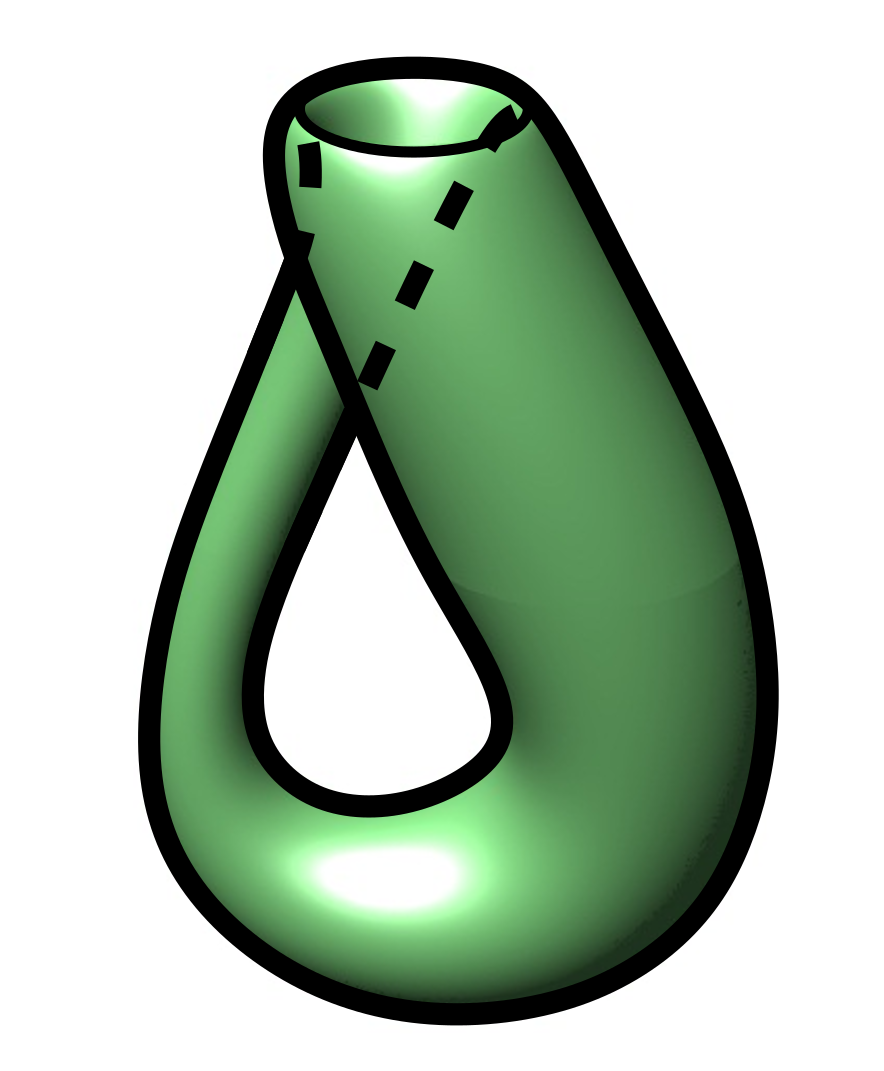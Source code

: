 <?xml version="1.0"?>
<!DOCTYPE ipe SYSTEM "ipe.dtd">
<ipe version="70107" creator="Ipe 7.1.8">
<info created="D:20130414195426" modified="D:20160304171436"/>
<bitmap id="1" width="424" height="514" length="26201" ColorSpace="DeviceRGB" Filter="DCTDecode" BitsPerComponent="8" encoding="base64">
/9j/4AAQSkZJRgABAQEAYABgAAD/2wBDAAIBAQIBAQICAgICAgICAwUDAwMDAwYEBAMFBwYH
BwcGBwcICQsJCAgKCAcHCg0KCgsMDAwMBwkODw0MDgsMDAz/2wBDAQICAgMDAwYDAwYMCAcI
DAwMDAwMDAwMDAwMDAwMDAwMDAwMDAwMDAwMDAwMDAwMDAwMDAwMDAwMDAwMDAwMDAz/wAAR
CAICAagDASIAAhEBAxEB/8QAHwAAAQUBAQEBAQEAAAAAAAAAAAECAwQFBgcICQoL/8QAtRAA
AgEDAwIEAwUFBAQAAAF9AQIDAAQRBRIhMUEGE1FhByJxFDKBkaEII0KxwRVS0fAkM2JyggkK
FhcYGRolJicoKSo0NTY3ODk6Q0RFRkdISUpTVFVWV1hZWmNkZWZnaGlqc3R1dnd4eXqDhIWG
h4iJipKTlJWWl5iZmqKjpKWmp6ipqrKztLW2t7i5usLDxMXGx8jJytLT1NXW19jZ2uHi4+Tl
5ufo6erx8vP09fb3+Pn6/8QAHwEAAwEBAQEBAQEBAQAAAAAAAAECAwQFBgcICQoL/8QAtREA
AgECBAQDBAcFBAQAAQJ3AAECAxEEBSExBhJBUQdhcRMiMoEIFEKRobHBCSMzUvAVYnLRChYk
NOEl8RcYGRomJygpKjU2Nzg5OkNERUZHSElKU1RVVldYWVpjZGVmZ2hpanN0dXZ3eHl6goOE
hYaHiImKkpOUlZaXmJmaoqOkpaanqKmqsrO0tba3uLm6wsPExcbHyMnK0tPU1dbX2Nna4uPk
5ebn6Onq8vP09fb3+Pn6/9oADAMBAAIRAxEAPwD9/KKKKACiiigAooooAKKKKACiiigAoooo
AKKKKACiiigAooooAKKKKACiiigAooooAKKKKACiiigAooooAKKKKACiiigAooooAKKKKACi
iigAooooAKKKKACiiigAooooAKKKKACiiigAooooAKKKKACiiigAooooAKKKKACiiigAoooo
AKKKKACiiigAooooAKKKKACiiigAooooAKKKKACiiigAooooAKKKKACiiigAooooAKKKKACi
iigAooooAKKKKACiiigAooooAKKKKACiiigAooooAKKKKACiiigAooooAKKKKACiiigAoooo
AKKKKACiiigAoorg/jr+0HonwH0H7RqDC5v5kL29kjhXlA/iY87UzxuwfYHBrKvXhRg6lR2S
6mOIxNOhTdWtK0Vu2d5XC+Pf2kvBnw6Lx32tW091GxRra0IuJVYHBDBeFIPZiK/PP9pT/gpZ
rPjK8uLVtSNpYMSos7VtkIHo2OX6fxEj0AzXz5fftNT6nKcXBA9AeK+VxXEs3dYWGneX+X/B
+R8VjeLqjusFT07y/wAl+r+R+ofiT/goNo8QZNH0e4ncjAkvZ1hCn12pvyPxB+lYEP7ZfiTx
JNsiuNC06NicGK2Z3APTJdyCQP8AZGT27V+cemfGaa6YHzic+9dp4W+K0+9SJifxrwMRm+Yz
3qNell/wfxPmMVnmbVN6zj6JL9L/AIn6H6H408R+KwDN4wu/LftBDBEF6cAqme3r6123h34Z
z6zblp/FfiSQnqE1GVDz9GH/ANavib4VfGy4tZogJ2wO2a+ovhR8WTqEMbpIQwxkZpZfmNqi
WMcpLzlL/MWVZraqlj5Smn1c5f5np6/Bu22ENr3i9i3JP9t3A/LDcfhUw+FEKkFdd8VAhAn/
ACFpTwO/JPPv1Navh3xNFrNuuSFf+datffUcJhakVKC09X/mfp2HwOCqwU6cdH5v/M5J/hpf
28qPZeK/EFuUJIErpcg59Q6kH8enbFUrjwz460m3c2fiez1N+Nv2/T4x0OekWzqODz06YPNd
1WXr3iWLSYWwwL/ypV8JRpxcnKUfSUvyba/AnEYLD0oObnKNu05fk21+Bw0/xX8V+F5WTVNA
06+QH79ncNAyjPPyMHycf7Q/wuad+0x4ZmkKaj/aWhP2+3WxCHrk74y6L2+8w6/XHN+MfGhn
dyWrzbxF4wgDMrBXz1z0r4vEcT4jDVOWnPnX95L81b9T89xXGOKwlVxpT9pHtJK/3xt+Nz6o
07U7bWLKO5s7iC6tpclJYXEiPg4OCODyCKmr4osvF0/hrUmvNC1K60O8ZgzNayYjlI6eZGcp
IOTwwPU1618G/wBtS31HX7Pw741S10rUr1vKstUiOyxv37I245hlPQAkqx6EEqlfQZVxRh8X
JU5rkk+j2fo/8z6jJOM8JjpKlUXs5vo9U/R/52PfaKKK+mPsQooooAKKKKACiiigAooooAKK
KKACiiigAooooAKKKKACiiigAooooAKKKKACiiigAooooAKKKKACiiigAooooAKKKKACiiig
DF+I3jqz+GXgTV/EGobzZ6RavcyKmN8m0cIueNzHCjPcivzH/bI+IOveLvAms+LJdz3+osZ5
RHysKYwsa/7KKAozzxk5JJr6t/4Ku/Eqbwl8FvD+h28wibxNrKJcLx+9t4EaUj1/1ogOfbHe
vAvAM9j4t8MnTr6NJredNjK3IIIr4Hi3HSVaFFfDHVrz/wCG/M/MOOcxmsRToL4Y6td2/wDJ
fmfkL4k+Ps2p67MrzkkOQQTWv4Z+I73RUmQnPvXuH7c//BGDxTYeJL3xj8KCur2V05nudDdw
k0R6kwMcKwJ/gYj2J4WvkTTtP1vwFrr6Vr+majo2pW5xJa3tu8Eqf8BYA4Pr0NPD1MPXpqVF
38uq+ReFq4XE0lKhJPuuq9UfSnhPxa0u07j+dem+EvETNtG4187eBtZLhPmr17wZqJJTnpXF
iKVjzsTRSPojwB4jZZIyGOa+lvgj4zeGWL5zg4718g+A70705NfQ3we1ArJEST2ryK0Twq8L
H2t4H8Qnyo2DHDc16Jp3iQPCu4g8V4f8OtSMmmwknJAxXfWeqFYRzX0OTZlKnDlufVZBm86V
Plb2Os1nxT5URCkKDXnfi3xM0hfLHFWNb1o7G+Y8153418Q+TE4DYLVy51m85+6mcXEOe1Ki
5EzE8beLipdUc15trniNmZiXP51Z8Ua0ZJH+Y4NcL4g1narEtgCvlIxbd2fDxg5O7JtV8Ym2
JJfGPesXxxrNt4s+HOpw3ipLbtEV+YZB4rB1WxutWYvNJ9htActI/DEf7I/r0+teffGf4qQa
foDabYEpBGMZzkt7k110qF2uXc76OH5pJR3Psv8A4JM/8FB5PjpJqXwo8WXAk8X+Erbz9NvX
cl9Z09SEyxYkmeIlQx/iVlbkhzX27X80H/C7/EHwA+N2g/EDwvcm313wxfpe253EJMAfnhfH
WORCyMO6uRX9Ff7Ovx68P/tPfBLw3498MXIudG8S2SXcQ3AvbsRiSF8dJI3DIw7Mpr9VynFO
rRUZvVH7ZkeMlWoKM3eUfxO0ooor1T2gooooAKKKKACiiigAooooAKKKKACiiigAooooAKKK
KACiiigAooooAKKKKACiiigAooooAKKKKACiiigAooooAKKKKAPz8/4LYeJ2tfHXwr08SqES
HUrlo9hDZLWqqS3pwwwPfPbHinww8YGCKIBzxjvXoH/Bdi9ax+MvwvYhgr6ZfAHsSJYeP1H5
187+AfEZWGPDdK/OeI6fNipP0/JH5PxZS58bNvy/JH2N8OfiQnyJKwZD1BNdv4n+AvgT4/6O
LTxJoWk6vbyDgXNukm0nuCRkH3HNfLnhLxc0WwhyCK9j+G/xVk0+VAZCVB6Zr5WMPZz5rHxM
KfsqnPa/9dzG8U/8EIPh74pZ7rw1can4fdvmCW915kWf92QNgewIrhtS/wCCIPjfwvKX0nxD
p+oRAnak8XlsB2yVZsn8BX2x8NPjAGRGSUMp6qTXrmh+M7TWY1w6o57dq+2y6hgsZCyqSjLt
dP8ANM/RMpw2XY+mkqsoy7Np/wDpSf5n5j2P/BOD4reEZBu0WK9VB1t5Sf8A0ICu78DfATxn
4SmVdQ8O6lCEPJEe8fpmv0TVg4BUgg9xzS121OFIS+Gq/uT/AFR6NXgqE/hrP5pP8mj5b8Fa
o2iWiRXVpqcTqcY+wTn+SV048d2yQgpBqbk9hYTr/NQK99qhq+pWljCxlEbNjoQDWD4YdGLa
rW9Y/wD2xzvg50ItrEJLzj/9sfPWs+MpriINFpOryFlzjyVUg4+6dzDn9OetcF4vTVr9ywsm
hibqZpApH4DP869z8c+KreMSMqxoo9AMV4D8VfiUXMiRthR0Ar47HYdRqWU+b5HwGZYVRrOM
Z83naxw3iWAWu83FyFAIIEYGR6gk5zn6dD+NcF4l8a2mllmhjQuDkMfmIOMcZ6fhUPjfxhJc
O5Lk5968w8S620m4liazpUO5lRw3cTx98Rp70ODK2D714n491p7zeSxJNdb4kvS+7nNefeJy
X38816uHpqOx7mFpKNrHknxEtjdLJkZBzX3p/wAG3/7bM/hP4i658BteuYRpetCXW/DJfh4r
pQDc2wPdXjXzVHG0xSdS/Hw34vtd4fiuA0Tx1rXwQ+KOgeM/Dlw1nrvhfUIdSspR0WSNwwB9
VOMEdwSK+ky+v7OaZ9bleJdKopH9WVFeefsn/tF6N+1r+zj4P+I2gsh0/wAVael0Y1LN9lnB
MdxbkkKSYp0kjJwATGSOMV6HX16d1dH3cZJq6CiiimMKKKKACiiigAooooAKKKKACiiigAoo
ooAKKKKACiiigAooooAKKKKACiiigAooooAKKKKACiiigAooooAKKKKAPzl/4OCtPEGl/CTV
BHgwXmpWhk448xLdgp4yc+UT17Hg9vivwHruIo8Nmv0P/wCC+3hE6z+xXpmsJCWk8NeJ7O6a
QYBjjkjmtyDn+EvLH05yF7Zr8v8AwDre6KP5vSvieIKX79vukfnnFFD/AGly7pf5fofQfhvX
iAvzZzXeeHPFBjKkMSB714l4c1n5V+bg12ui60V2kMa+Uq0j4etRPofwL8RZLKRCspBHvXtX
gj4uLLGgeQhh3zXx9oPiEoVIY8e9d74X8bPCVO8nHvXPFOLvHQ5oqUJc0XZn2p4f+J8ixriY
kfWuht/iazJyy5FfKXhf4lvEFBkP512mmfE0PGNzA5969fD57iqStc93C8SY2iuXmue533xG
kdCA+AfSuR8S+NyUdnkwPrXBXPxFDIcEA1zHiTxs9wjZkJH1rPFZvXrqzZnjM8xOIXLKRN8R
/HzTK6q5Cj3rw3xv4gaZnJYnNdJ4s15pixLdfevNfE18ZWY5NefGJ5UY9Wcr4kvi7sSSc1xG
uzliRmun1yUsW561yOsHJY1000ddKJyuuMWzXGa+m4sMYrtNYUkmuT1qHOc967aR6NJnnniW
13BuOtea+MtLEiv8oOa9c1+1yG4rg/E+nbw3HWvSozseth52PvH/AINpP2zX8HfEfxJ8Bdal
P2LxF5niHw2xAHl3ccY+1wZxk+ZCiSqOi/Z5e71+zNfyieG/HWtfA/4o6B408OXBs9d8L6hF
qVlKOiyROGAPqpxgjuCRX9PH7J/7RWkftZ/s4+DviLohRLPxVpsV48AfebKfGJ7djgZaKUPG
TjBKZHBBr63La/PT5Xuj7jKcT7SnyPdfkeh0UUV6J6wUUUUAFFFFABRRRQAUUUUAFFFFABRR
RQAUUUUAFFFFABRRRQAUUUUAFFFFABRRRQAUUUUAFFFFABRRRQAUUUUAeHf8FLfhrJ8W/wBg
z4p6LDE09wNCl1CCMAEyS2pW6RRnuWhUD3r8Ifh1rvmW0RDZGK/pLu7WK/tZYJ4o5oJkMckc
ihkkUjBUg8EEcYNfzaePPAs3wL+PHjLwVOskbeFdcu9LXfnLxxTMiPz1DIFYHuGBr53PqN1G
fyPleJcPdRqfI9Z8NavuVfmrttF1XIUbjmvIfC+q5Reetd1oupnavOK+Nq0z8/rUz0vSdWKk
fNzXU6NrxUqNxBrzTS9SJxzzXQaZqhGBk1xygcE6Z6zoviZk24fj611GmeLGCgbs15BpesMu
Du4rodO188ZasnExcD1EeKmdOGqhqOvF1JLGuSg14lfvGkuNWLg/NQogokmu6mZN3PWuN1yc
tnk5NbGo3hcE5rm9Vm3EkkmrijSKOd1hslj6Vy2q8lh610+qEkMa5rU1BJJreB0wWhzOrR8G
uZ1eHIbjpXWanH8prndUiznoc10wZ102cXrNtkNx1ri/EFjuDcdK9C1a3+9xXKa5aZyQOtdt
KR6FKR5N4t0kSI/Awa/Rj/g2k/bMTwT8QPEvwJ1y4KWviJ317w4zsAq3SJi6gHHJeJEkHIA8
l+CWr4J8R6duDDGa5HQPG+ufBL4laH4x8M3baf4g8M30Wo2FwFDeXLGwZcg8Mpxgg8EEjvXs
4HEezmpHv5bivZVFI/q/orzr9kr9pLRv2uv2dPCfxE0IGKy8TWKXL27OGeym+7LA+DjdHIGU
+uM969Fr6tO6uj7eMk1dBRRRTGFFFFABRRRQAUUUUAFFFFABRRRQAUUUUAFFFFABRRRQAUUU
UAFFFFABRRRQAUUUUAFFFFABRRRQAUUUUAFfhr/wXM+Cz/Bb/goNd69BGyaX8RdMg1iNguEW
5jH2eeMHPLZiSQ9v34r9yq/LX/g5dsdIn8LfDC9jhD+I9Kubt3ljK5ispPJQiQY3YaULsJOB
slHJPHn5pBPDu/l/keVnMIywr5ujX52/U+BPCWr7o0wea7/Q9T4U5ArxbwTrQeOM7sjFekeH
9T4XnrXw1amfnOIpanpul6hkDkiuh07UM4Oea4HSdQ6Amuj0++6c4xXBOB5k4HcafqJ4wSDW
1Y6pjGTXE6ff5xzyK2LK/PGTWDic0oHaWup5A55qx9vyuc5zXMWt8cDB4NXEvCQBmpsRymhd
3ZYHnNZF/KSDzmppLjI5NUbyXIPNNIpIyb/ndnvXP6ihDH0rfvTkGsPUBkn2rWJtE5/UEyD2
FYGoxcH2rpb9Dk5rD1CIZIreDOiDOU1W368da5nWLXIbjJNdlqcOQT6Vz2qW/XiuqEjtpyOA
16xDK2Qa4HxVpQdX4xmvVNas/vDHBri/EWnblbiu6lM9KhOx91/8G0f7Y4+HXxa8TfAzXLlU
sPGMj694bLkgR30USi5twO5kgj80dMfZ3HJYV+1NfycWninW/hN450fxV4ZvH07xB4cv4dSs
LhSQY5YpA65I5wduD7E1/Tz+xn+0xpn7Yf7MHgz4kaUEih8T6es1xAucWd0hMdzBzyfLmSRM
9woPQivqstxHPDke6PtcpxPPT5HuvyPTqKKK9I9YKKKKACiiigAooooAKKKKACiiigAooooA
KKKKACiiigAooooAKKKKACiiigAooooAKKKKACiiigAooooAK/Jz/gp5rNt+0v8AtE+M9I85
LjS9Msx4etn+8sbxqTIwH95Lh5OefuA+mP04+OvxNh+DXwc8S+KJ2jH9i6fLcRK/3ZZtuIo/
+ByFF+rV+Qvhi2muA1xcyPPc3DGWWVzlpHY5Zie5JJNfLcT4twpwpR3bv9239eR8XxjjnTpQ
oRerd/u2/H8j4O8Ky3Gg6lPp94hhu7GZredM/cdTtYfmDXpvhrVNyrzzU37bHwtPgH4n23iW
0jK6f4j+W4x92O6Uc/TegBx6q5rlfCurblTkZrxnJVYKoup4Dmq1NVY9T1nRtQyAM9K6fTL7
oM8153omo5C811WmX2QDmuKpA86rA7axvTxz0rZsb3IAJrkNPvM455rYs7vpg1yyick4nWWt
4RjBq9De8Dmubs7zoM5rRt7rIHPNZtGTibH2nI61BPLu71WSf3oeXPehISRBdnrzWPfDOfet
W5fOazLznPtVLcuJjXy8k1jahHya3b1cgnpism/TIPetYs2gzndQhznrXP6lb9fauovosg8d
KxNSh6nHWuiDOmmzj9XtchuOlcnrlkCrcdK7zU7frxXMaxZ/eGK66cjupSPLvFOlB1YYBr73
/wCDbf8AbZn+E3x+1f4Ga/qCf2H49MureH1kG0W2pQx/volPYSwIpwxwXhG3BbDfFHiDT9wY
YrjbXXtU+GfjrRfFGhXUthrfhvUIdU0+4QkGC4hcPG/HXDAHB4r1sFiHTmpHu5finTqKR/WP
RXkn7Cn7VOm/tpfspeDfiLp5hjm1yxUalao277BfR/u7mD1wsqvtJALIUbADCvW6+sjJNXR9
tGSkk11CiiimUFFFFABRRRQAUUUUAFFFFABRRRQAUUUUAFFFFABRRRQAUUUUAFFFFABRRRQA
UUUUAFFFFABRRRQB8ef8FcviwdP8C+HvAtrMnn6/c/2hfIM7hbwEbAR0w0pB+sNfG+jWfkwL
xxXcftg/E1Pjf+1T4m1W2nkuNL06VdK08sBgRwDa5XHVWm81weuHFcxbQbIwBxivzDPMX7fF
Saei0XyPx3iPHfWMbOSei0Xov83qcH+0j8LV+Lfwj1PSlU/bYl+12JABInjBKgZ/vcoT6Oa+
H/B2rEBVfKsvBB4IPpX6LahIEjPPWvhj9p7wQPhv8bryaBCmn68Tfw+gdj+9X8Hycdg4oyyp
dOk/VCyitdSov1X6mx4f1HKqM9a6/SL/AKZOAa8v8NapuVSCM12uj32VXmumrA6q0DvdOvTg
c1uWV3kA5rjdMveBz0resLvpzwa45xOGcDqbW6zgg4rRtbvpzXOWl1wCDWlbXPAINYNHO1Y3
orrgc1KZ8jrWVBc9OasJPkdalomxPNJkHmqNz3qd5cjqKrTNmnFDKF2Mg5FZl4mQa1rjpWbc
r1GKuLKizEvY+SKxr+HIPGTW/ex9eKyb2Lk+9bRZ0QZzOowdciud1a14JxyK67UIOoweawdS
t854610QZ105HCa3ZZDccCuH8T6YGR+Ac16bq9pwRjiuQ1+wyGGM13UpnoUJ2Psb/g3C/bIj
+Av7SOrfB7WLpbfw98TZWvdMM0wWO31eNCdoLMADPEuwAZLPHEoHNfuhX8lmq3t/4H8Sab4i
0i8m03V/D91Ff2V3HKYzaTROrpKOoLIyhhkcEdutf01/8E/P2v8AS/25f2T/AAr8QrAwRXuo
QfZtYs42BOnajF8lxCR1A3fOm7BaOSNsYYV9RluI54cj3R9plOJ54eze6PaKKKK9M9cKKKKA
CiiigAooooAKKKKACiiigAooooAKKKKACiiigAooooAKKKKACiiigAooooAKKKKACvMf2xfi
/wD8KR/Zz8Ta3DcSW2pPatZaa6DLrdTApEw/3Sd/0Q16dXwZ/wAFW/iyfE3xK8P+BbSUNbaF
D/aV+qk/8fEo2xIw9Vjy30mFefmmL+r4aVTrsvV/1c8vOsb9Vwc6vXZer/q58weEtLFtaIME
n1PJNb5XYnHUVDplqIolGOgqa7YRqT0Ar8pk7s/E5NuRj65c7EYZ6V86/tk+GV8VeAXvolLX
ehv9pTH/ADzOBIPpt+b/AIBXuvie/wDLRucGvJfiDfx3drPDKFeKVSjqejAjBH5V3YS8ZqS6
Ho4JuM1NdD5j8JauHRPmBrv9C1HKqM5zXk8MLeGPEt5pzMT9kmKKT1Zeqn8VIP413Ph3Ugyq
ASSK9urDqj6OvBbo9K0q+6HNdDp92CAc8GuH0i+3Bea6PTbzpzwa4ZxPMqQOvsbsjGTxWpbX
PTnpXM2N10Ga1rO64AzXNKJyyidBBcbsc1ajm6c9ax4J8YOauwz5ArNoxaL3m574pjt+QqJZ
Se9KWJHPSgRFPyD9KoXA65q9KR1qnOMk0IqJl3qdayryPIOO1bV2uQazLtM5HWtYs1izB1CH
gnFYmoQZzx1rpLyLIPHSsa/h61vBnTBnJ6tbcE4rltbs8gnFdxqVvnPvXN6ta5DAiuqnI7aU
jzTxNpm9WGMZr7W/4Nzv2y5fgL+11qPwj1SeQ+HPiqPOszKzCKw1SCJimwn5B58atGw+8zrB
jjg/IuvWO4Nxk1wuoTX/AIU8Q2OtaTeXWm6tpFwl3ZXdvI0cttNG6ukiEdHVlUg9QRxXq4Ou
6c1I9rAYl05qR/WnRXh//BOf9sOy/bo/ZE8KfEGAQQapeQmz1q0icMLLUITsnTHYE4kUHnZK
h717hX1cZJpNH28ZKSUl1CiiiqKCiiigAooooAKKKKACiiigAooooAKKKKACiiigAooooAKK
KKACiiigAooooAKKKKAKHirxRYeCfDOoaxqlwlppul28l1czP92KNFLM34AHivyQ1/xXcfFP
4j694ouozHPr19LelCADGrN8q8f3VwPwr7Z/4Kp/GOTwj8HbDwhYXQi1Dxfc7blUfEi2UXzS
dOQHfy19Cu8eor4m0GxFvbKMYwK+G4qxnNOOHj01fq/+B+Z+cca5hzVI4WL0jq/V/wCS/M0I
kEaAVn6xciOM84rRmIRM9Ca5nxNfiNG5wBXyUFdnw1ON2cl4z1XYrgN0rxrx9rgVZDu5Fd34
61rCvgg14b8SvEWxJAGAPNevhadz3MHRueUfEm9WLxnHdKSDcLsfA4yvQ59SP/Qa3PC+q7lQ
5FeW/E7xnHbajC0jgAygAnoD6/lmuq8Ga0JY0IPBr3JUnyI+jnRapq57Dol/93nOa6nTLzIH
J5rzrQNQyACc11+kX24DnkV51SJ5dWB2unXeQAScitizuehBrk9Ou+hz0rcsrrgEGuScThnE
6S0ucgDNX4ZsY5rBtbjGDmtK2uMgZNYtGDRrRzZFSeZx3qhHL05qZZTioaM3EmkbIqvKetPM
mfUmopD0FCGkVbkcVm3S8mtSfp61n3K5zWiLiZF3Hye9ZN9Fgnity7TIzisu+iyCcVrFm0Gc
7qEHX2rntVtuvHFdXfRZB4rD1K3yGGOldEGddORxGtWmQTgnNcT4m00OrgjOa9J1e1yGyK5D
XrEMrcdK7aUj0KMz63/4N2f2yj+z3+17qHwy1u+Ft4W+KUaR2YmLGOLWIziAJjIUyxl4zkDc
3kDPygH956/kn1W81Hwfrtjrej3E1lrGiXMd/YXERG+C4iYPG4B4JVgCAeMgV/Tb/wAE8f2u
7D9uL9kTwf8AEO0MaX+o2v2bWLdBgWmow/u7mMD+75gLL6oyHjOK+ny2vzQ5H0PsspxHND2b
6HtdFFFemeuFFFFABRRRQAUUUUAFFFFABRRRQAUUUUAFFFFABRRRQAUUUUAFFFFABRRRQAUU
V5R+2x8aW+BX7OevatbuqareoNM00btrfaJsqGHqUTfJjv5ZrOtVjTg6ktkrmVetGlTlVntF
XfyPhH9sP4rD46/tQa7qELeZpmiN/Y1gQ4ZWjhdgzqQOQ8hkYHngjk4FcvaxBEAx0rD8I6Ut
lZRqAAFAHSt8ny489K/I8XiJVqsqst27n4XjsVLEV5Vpbt3KmqXHlxMc15/4y1bYjjdjNdX4
kvxEjDPSvKfHetY3gMeadCGpWGp3Zwnj/XtqyEkjr3r59+KvigIkvzdMmvSviX4i2LJhiK+Z
/jL4w8qGYK6hmztyepxX0OCo3sfVZfh7tHmfj3X21nWJArlo0OOmPmBINd/8KvEclxpsBlyH
Ixk8bsEjP6Vx3wV+D/iD9oz4x+HfBPhm0+2+IfFmoxafZRHIXzJGxuYgEhFGWZsHCqT2r9o/
+C3H/BLjQv2c/wBgf4Uaz8PtMBtvgtAugavcqpE93ZXUu83UuScn7dI7lQcKb6QjCjj6CWHc
qTa6H08sK50pNdD86/DWpbgpzzXa6Lf5CkHNeTeEtX3ohzkGu/0K/wAhRmvCqwPm69Ox6Fpt
3nHNbun3fTng1xmkXvAGa6HTrrpg1wziedUidVZ3HTng1pW0/TniuesbrIAzWpaz5AGawlE5
ZxNyCfgc1ZSTPOcVk28xGMmrsU+cVm0ZNF3zD7U0k8k1GsmehxSliep4pJEjJunrVK5BOaty
nOaqz96ZUTPuFyDWbdJkGtWdevtWfcryRVxZpFmJexdRWNfw5B7V0F7HyeKyL6LrW8WdMGcr
qltjcMVy+tWmd3B5rttUgyCcdK5vV7bIOB0rppyOylI828S6aGVhjOa+6f8Ag22/bFf4KftS
6x8HtWldPD/xLQ3mlvJMgjt9VhjdiuG5/fQIV4P3o4lCnOR8Ya/ZblY4ri/7Z1P4e+M9H8S6
Hdzadrvhy+h1PTbuJiHtbmFw8cg91YA8+letg6/JNSPbwGI9nNSP62aK8y/Y1/aV0v8Aa/8A
2X/BXxH0mSFoPE+mxz3EcYIW0ulzHcwYJJBjnSROp+51I5PptfVJ3V0faxkmroKKKKYwoooo
AKKKKACiiigAooooAKKKKACiiigAooooAKKKKACiiigAooooAK/Pf/gp58XJPH3x4svCFrc+
ZpXhO3WS4jUqV+2yglicDOViKDrwWbgc5+6fin8R9O+EXw51rxNqrFbDRLV7qQKQGlwPljXP
G52woHcsK/JiDVr3xr4k1LXdSkabUNZupL25djkmSRyx/AZwAOAK+Y4nxns6Cop6y/Jf8E+O
4xx/ssMsPF6z39F/m/yNTT4BFEoxS6hOI4zz0qZMRoT6Vj+IL4RRsM4Ar8/irs/L4K7OX8Y6
t5aOCea8Z+IGugLIcnH1rvPHes7VcbsV4Z8S/EQRJPmA/GvVw1O7R7ODpXaPM/it4o2rL8/r
XzB8RdefVtbkQNujjxx6Hn+hFepfGbxiLaKVixJzjjk9cV5v8FPhFr37RPxk8NeCfDttJfa/
4s1KDTLRArP88jhd7YBIRQSzN0VVYngGvqcHSsrn2mAoWVz9bf8Ag1X/AGBf7U8Q69+0N4hs
oXg0zztA8KeZy6zsoF3dqO2I38hW7+bOMcA1+zXxd+FmjfHH4W+IvBviK2+2aF4o06fS76IY
DNDNGUYqSDtYA5DdQQD1FYH7Kf7N3h/9kH9nXwh8NfC6v/YvhDT1sopJFVZLp8l5Z3CgL5ks
rSSNgAFnavQa+kpU1GCifXUaShBRP5Svix8I9Z/Zk+PPi34d+II5YtW8IapNp0rPGY/tCK37
udQedksZSRT3WRT3ra8O6kCqnOMV+hX/AAc1fsdHQvGnhT47aLAiQanGnh3xGqR7f3ybmtLl
mA+ZmQtCSTkCKEDIzj81PC+qB0Q5618zjsPyTaPkMyw3s6jiep6NfZVTnmul026yBycGuC0S
9yFGea6nSrzoM15FSJ4NWB2Fjc9DnpWvaXGcYOCK5jT7rODnpWxZXOMc8Vyyicc4nQ282QOe
auQzdMmse2n6HNXoZs4IrFo52jUjl461JvHuKoxS9KmSX3xUktEzNn6CoJjxTy/HJ4qKRsgm
gEitMM5qjcr1q9L3+tVLkdeKqJUTKvUznisq9j4JxW3drkHisq7TqK1izeDMDUIcgjFc9qcG
c8V1V9HwTisLU4eSMHmumDOqmzidatfvAiuG8V6czwSKhVXIIUsu4A+pHGfzr0rV7fg1x/iG
zBVuOtdlKR6FCep9/wD/AAbD/tnN4O+LXi74Fa1qaDSvEER1zwtE8uUgu4Rsu7dB2aWMCQKM
KPssh+8xz+2NfyZ/DH4va3+zL+0F4L+Inh8O2peDtWh1OONWAW4CMN8T55KSR+YjYOcP0PUf
1UfBz4qaT8cvhP4b8ZaDMtxo3inTbfVLNwysfLmjVwCVJG4ZwQDwQRX1OX1uenyvofZ5XX56
XK90dJRRRXeemFFFFABRRRQAUUUUAFFFFABRRRQAUUUUAFFFFABRRRQAUUUUAFFFI7iNSzEK
qjJJ4AoA+Pv+Cs/xeNh4W8O+AbOXE+uTf2lqCq4yLaI4jRh1w8p3A+sB96+RtFtRb26jAGBW
1+0D8UP+F8/tF+J/Escpn0+S6Nppx3Bl+yw/JGVwBw2C+PVzyetULdRHGB6V+XZ3jPrGKlJb
LRei/q5+McRY/wCtYyc1stF6L/PcLqURxkmuN8XaoI435ro9avBHEea818c6xtV8EnFefRhd
nmUKd2cH4+1zaJDuwOa+ffir4mCJL8wHXvXp3xI1/wAtJDuIx7181/GHxWIo5iXxjPOelfQY
Kjdo+oy+hdo8i+KWvnU9WMWcqhDdO/Ir9V/+DVL9hg+Lfid4m+PWvaekmneF430Hw00yHm/l
VTc3EfvHA3lZ5B+0v3Xj8mfB3hHV/i78RNH8P6LZyahrviW/g02wtYh89zczSLFFGvuzsoH1
r+uD9hr9lPSP2Jv2UvBfw00dYWTw3p6R3lxGMfbrx/nuZycAnfKzkZGQpUdhX1uCpa37H3GX
0Pev0R6zRRRXqHtHmv7Yf7M+j/th/szeMfhvrgCWfiiwaCKfnNncqRJb3AxyTHMkb46HZg5B
Ir+XeHStR8B+KtU0DWbd7LWNCvZtOv7dsbre4hkMciH3V1YfhX9aVfg7/wAHGv7JMXwD/a+0
b4kaLp/2Xw/8UrWR75o1Plpq0DDzi2BhTLE8TgHlmSYjODjzcyo80OddDyM2w/PTVRdD5F8P
X+5V55rsNIvMhcHrXmXhnUdypg8Gu30W84UE18tVgfG1oHc6bdZAOa27K4zgZrktLu+nPWt6
xuOnPSuOcTz5xOls7jIAzWhbzdOeKwbSfoc1qW02R1rCSOacTXikyAe1TJJ71nwTYwCatJJx
6is2jFotbx3BprNnnsKjDnsaCSepqbANk6VVuO9WXPQVXn71aGtyjcLwazLpcE+las44NZ12
vWrizWDMe9j4PasXUosgnFdBeLyTzzWPfx5B61vBnTBnK6rBkMMCuV1y1BVsDmu11KI4PFc1
rFv94V1U5HZSkeZeLtMW4gkRlVlYEEEcEV+wn/Brn+15J45+Bvi/4M63eyyax4Eu/wC19Hjl
ZiTplyR5kaAkgLFc7icNjNyMdDX5K+IrMFWGOK6r/gnB+1M/7DX/AAUI8A+OJbq4i0GS7Ola
8i4w+n3REUpJJG5Y2ZJQvZo15AwK9nL63JNH0GV4jkqLzP6lqKSORZo1dGV0cZVgcgj1FLX0
h9aFFFFABRRRQAUUUUAFFFFABRRRQAUUUUAFFFFABRRRQAUUUUAFeH/8FDvjFJ8H/wBmHWXs
55LfVfETpoti6D5laYEytn+EiBZSGHRtvTrXuFfnN/wU4+LknxI/aNtfDEEkTaV4KtthCg7m
u5wrylj0ICLCoGODv5+bA8vOMX9XwspLd6L5njZ9jvquCnNbvRer/wAlqeG+FtPFpaIAAAAO
1bU0gSPnjFVrCMQxKMHgUzU7ry4jzgmvy16s/GHrIwvFGpCONzmvI/Hus4EhzwPxruvGmqhE
YA4Arxb4ia3sSQ7iCK78NTuenhKd2eY/FPxEESXDDNfLfxi8SNdXXko/32OR6jH/ANcV7J8X
/E4gimZnAVQSTnge9fNfiC/bUdYuJTwGkPfPTA/pX1OBpWVz7PLqNlc/TH/g14/YmT45/te6
p8VtYt4ptC+E0CtZRyxh0uNUukkSE4YEHyYxLJkYZJPIYV/QtXyr/wAEYf2LI/2Gf2APBvhq
6tWtvE/iCIeI/EW9SsgvrpEJiYHoYYlihI6ZhJ7mvqqvqKFPlgkfZYalyU0gooorY6Ar5v8A
+Csf7HR/bf8A2H/FnhGytEuvE2noNb8OZYKy6jbqxjVSQQDIjSw89pjyOo+kKKmUVJOL6kzg
pRcX1P5JfCWouuI5FeOSMlXRgVZSDggg9CDxivQNCvsqvPNe0/8ABa79kd/2QP2/NensYfK8
MfEYv4n0sojLHE8sjfaoASzZKTbmwMALMgAAwK+fvDt/lVOeDXyWKouEnFnw2NoOE3F9D0TS
rrcFwetdFp1zkA55FcVo93kAZ610umXOMe9ebOJ5FSJ1NlP054NalpPjAzxXPWM/QZrWtJsg
c8iuaSOSSNuCXIHPNW4ZunNZVrP0q7FJ05rJqxhJF9XzjnBp24+tVo5e1SLJ6HNTYhoeTgZN
QzHinsxxyeKikbP40wRXm5zVC7HWr8p61Sue9OJpEzLtePasq+Tr3zWvdDIPtWZeqcdK2gze
LOe1GLqMGud1eDOTjrXVajHyfSuf1SHhuOldMGddNnEa9bEgnFea/EPSGurOZQfk2EkBcsSM
EYPPoexPPHSvWNagyG4rhPF2nGe2dEd4WP8AEgBI59wR+ld1GVmj08POzR/Q/wD8EOf2uB+1
z/wTt8F3l7OJfEvgqIeFNbBkMjtNaIixTMSdxMtuYJCTj53cc4zX15X4Nf8ABrv+0befDf8A
bI8XfCy6un/sTx5on2+1gwQiajZHcDGpOFD2z3BYjJPkxg8KMfvLX1eGqc9NM+1wlX2lJSCi
iitzpCiiigAooooAKKKKACiiigAooooAKKKKACiiigAooooApeJPEFr4T8O3+q30nlWWmW0l
3cPjOyONSzH8ADX47R+Lrv4i+M9Y8R6kFF94gvptQmwMKjSuXKgdlGcD0AFfoV/wVJ+KD/D3
9lLUNPt3kS88XXcWjRlCQVjbMk2cdjFE6H1396/O/wAM2ogt0GOgr4rirE3lGgumr+f9fifn
nGmLvOGHXRXfq/6/E6RWCxjHSsXxBf7I25HFXZ5zHHwSDXK+KdRKxNzXyNOOp8PShdnF+OtX
yH+bj868L+JuvBUk+bFel+PdY2pISx5r58+LHiPy45fmx1r2sJSu0e/gaN2jxn40+KDFHIAQ
WY7QM4zzXsv/AAQx/Ydi/bl/b88O6Xq9qt14P8HIfEmvozbVmhgZRFB1BPmztErAc7PMPavl
v4i64+ra7Iu8tHHjj0PP9DX9EH/BtF+xqP2cf2B4fG2qWC23if4uXI1l3cESrpsYKWMZ7bWU
yzqR1W6GemB9dgaOqTPusuw92k/U/RSiiivbPogooooAKKKKAPhj/g4C/Y8P7TH7Dt94m0uz
e68VfCt312yEfLyWZCi+jHt5KiXuSbdQOtfgv4U1ESRIc5r+su8tIdQtJbe4ijngnQxyRyKG
SRSMFSDwQRwQa/nP/wCCtn7AR/4J7/tVGz0mML4B8bibU/DLDeRbKrDzrJi3V4WdcctmOSIk
7iwXyMzw917RfM8LOMK2vax+Z4/ot3kKc11GmXGQORXBaDeZVec11uk3PAGa+aqRPkasTr9P
uMgc9K17Sfoc1zWnT9DxzW1ZzcAZ61yyRxTXU3baXGOav283A5rGtZcgZPNX7ebpWLRzyRqI
/wCVSK/HPIqpDLwOamVu4rNozaJ94+tMZupNN3juDSM2fpQAyQ8VTuO9W5T1HpVS4PWqiVEo
XA4PTis27Xg57Vpz85HrWfdDIPtWkWbRMbUUJU1g6lHnPB5ror5cqc1h6gmQeeK3gzogzk9X
hyDxXHeILbKtxXdatH97jNclrsA+YAV2Umd9F6j/ANiP4vN+zj/wUB+EPjSSZra20vxVZR3U
sSnzPsc0ogul9yYZZcDIB3Eduf6tq/jc+K2ofa71YoyphhY5IOctgf0P5V/Wh+w78Wj8d/2N
PhV4ykmS4ufEnhTTb66ZSSBcPaxmZeSTlZd6nk8g8mvpcul7rR9flU3yOLPU6KKK9I9YKKKK
ACiiigAooooAKKKKACiiigAooooAKKKKACiiigD86f8Agrn8Qj4p/aG8NeF4pA9t4Y0trqUA
j5Z7l+VPuI4YiM9n9znwPS08uIetO+MvxJf42ftEeMfFTOJYdT1OQWrKSw+zx4ihxn/pkiel
Ntzsj5r8tzbEe2xM59L/AILRH4xneK9vjJ1Ol9PRaL8BdRuNsZ5xXB+M9SCo/IzXWa1dBI2y
a8z8captVyWNctGOpx4eF2ea/EjWvLjkwelfM3xo8TiCCZi2AAa9q+KeuCNJMtgjNfKfxq8Q
tcXPkq4y5OR7V9JgKV2j6zLKN2jZ/Yf/AGZ779tP9rzwJ8OYJZol8VatFBfXUcRka0tAd1xN
gDqsSuRnAyACQDkf10+EvCmneBPCmmaHo9pFYaTo1pFY2VtHnZbwRIEjjGecKqgDPpX4l/8A
Bpl+yZHrnjb4h/GvU7JJYtDjXwtoczqGCXEqrNduuR8rrF9nXIOdtw46Gv3Er67CQtC/c+6w
NPlhzdwooorqO0KKKKACiiigArxP/goP+xPoH7f37L2u/D3W2S0up8X2ials3SaPqUSt5Fyv
fjcyMBy0cki5G6vbKKUkmrMmUVJNM/k51eDXvgf8UNe8C+OtOl0fxR4WvpNOv4WQgLJGcFv9
pWGGV1G11dWHBBPcaHfpcRI8brIjdGUgg1+lX/ByX/wTGf4j+Dx+0P4E0syeJ/C0CweL7W2j
IfU9OQbUvCFGWktxhWJBJhwSQIFB/Hz4eeM3ESSQTFQ3XHQ/UV8xjcHySdj4/McB7Obse/6d
PwMGtyymJUc9K888N+NRcBRNGBnuh/of8a7LR9XhuQNrgE44PB+leNUg0fP1KbR01tL0NaEE
nQisa0k6DPWtG2k6DPWuaSOWSNSCXpVmOTp61nQyYq1FJ05qGjJothwevFBcDpyaiWQ49RS7
z6VNibBI3aqs5zmppG9+TVeZutUkUkVZulULkcH3q/MeDVC471cTRMy71cg+grFv04PoK2b+
dI1O5gD09TXO6tqJVTsUf8CreCOiCMbWSsSOzEKoHJ9K8/8AGOpmeOSOIFUPVu7f4V1evTPP
uLsWx+VcX4hUlWrtoxPRoR11PJviDAouCxGWZQQMHnBx6+r56V/Rr/wbY/FYfEn/AIJSeEbB
pWmuPBmq6loczNnI/wBJa6RfwiuowPYAV/Ox48tFZWl/ijU4HbqD/wCyiv2F/wCDRH4l+f4O
+Nfg2RmBsb3TNZhXC4PmpPDIemePJi6kjnjHOffwE/eR9Pls7TS7n7LUUUV657oUUUUAFFFF
ABRRRQAUUUUAFFFFABRRRQAUUUUAFeeftafEpvhD+zR438RRPLHdWGkzLaPHGJClxIvlQkg5
G0SuhJIIAyT0r0Ovkb/gsp47fQf2bdH0GG5EUnibXIY5oQeZ4IUeZuPQSrAc+uPXjlxtb2VC
dTsmceYV/Y4apV7J/f0/E/PvwPaC1sIlAAwAK6jftTOelYnh2Py7ZBitO4lCxnHevymerPxO
prIx/Et5tiYZryXx9qe2OTkd69E8W3pWNhmvGfiRqe2OTnpmu3DQ1O/CQ1R4v8Xtc2Ry5bGc
18ueOdSOo69Id2QnH4/5xXuXxp10RQzksAAD1PSsX/gnX8AX/a0/b2+F3gZrUXtpr/iK3bUI
WVWDWMLG4u8hvlOLaKU4OQcdD0r6rAUtND7bLqOiP6Sv+CO/7MJ/ZI/4JzfDHwtdWb2WtXel
rresRyZEqXl5/pEiOD0aMOsRA4Hld+p+mqKK+ojGySR9jGKikl0CiiimUFFFFABRRRQAUUUU
AR3lnDqNnLb3EMU9vOhjlikUOkikYKkHggjgg1/Mv/wVq/4J63//AATa/a6vdO062kX4a+Lm
bUfCdwJGkWGLP7yzdmGfNhY45LbozG2clgP6bK+cf+CqH7BOm/8ABQ79kTXfBkiQw+KLAHVf
C98x2mz1KJG8tWbtFKC0T5zhZCwG5VI58TR9pC3U5cZh1VptdT+cHwprYdFw3Nd/oWpZCnPB
rxTRV1Pwb4l1LQdcs7jTNa0O7ksL60uMLNbzRMY5EdezK6spHqpr0nw1qu4KM9a+Vr0rOx8V
iaNmenaTqDKoAdgPY10FlqDMQSQc1w2jX2VXmul026yAM1504nlVIHT210WxnFXIpulY1pPk
DnkVowS5A5rnkjmlE0Ekz3xT959aqxyH1qTePXFTYzsOeTg1XmkPOKkd/wAhUEh9aY0itczN
yAQKzbxycgkkCr9wetZ14ck1pE1iZOofeNYOq/dat2/PesHVPutW8Dogc1rH3WNcfrwyH4rs
dXPytXH690f2rtpHo0DzLxvaLaw3k48x3mUA852gDAAHYck/ia/QX/g1L8byaB/wUN8XaKzy
/Z9e8F3Y2DG0yw3lo6seM8IZQOQPmOc8Y+BPGqGS1lXKqGGGJ4AHf9M19If8G93jR/B3/BXf
4WFnVIdWbU9OmG0nd5mnXWwDgkfvBH/XAzXr4SXvI93AytOL8z+n+iiivdPpQooooAKKKKAC
iiigAooooAKKKKACiiigAooooAK/OH/gs54+Ot/HjwT4WQ5j0LSZdRfGcF7qXZg9iQtsCPTe
fWv0er8hv+Chfi5vGn7eXjlxP59tpT2um24xxEI7aLzE59JjKfx714nEFXlwjXdpfr+h85xR
W5MC4r7TS/X9Di9J+SFamvpsRk5NQWBxEAOoqLVZ9sTZPSvztLU/LEtTkPGV58jc4rw/4n6k
VjkG7PWvW/G12Qj814P8VL/EcvOMZr1MJDVHr4KGqPnb436wRFKoJ5464r7u/wCDUX4Inxt+
254w8bSxs1t4G8NtDG2AQtzeyiNPpmKK46V+eHxlvjLdbAeGav27/wCDSv4TJ4e/ZD+JPjR4
2jufFHipNMGYwPMhsrWN0YNjJHmXkwwTgFTjGTn7DL4ao+9yunrE/V6iiivbPogooooAKKKK
ACiiigAooooAKKKKAPw7/wCDmL/gn23wx+LGk/tB+FbKVdG8WTppvi6KGM+XaXyxhbe7O0YV
ZkXy2JwPMjQ8vLX50+DdcW4hjZXDKwBBHIPvX9UP7S37PHhn9rD4FeJvh54vtGu9A8U2TWlw
EIEsDdUmjJBAkjcK6kggMoyCMiv5Zfil8G/EH7LPx48VfDrxTG8Ou+EtRksLjK7VlUYMcyD/
AJ5yxlJVJ6rIDXi5lh7PnXU+ezbC2fOup32gahuCnOTXXaXd5AIOa8z8M6luVPm4Ndxot5lR
zxXztWB8rWhY7SxuMgHOa1LaXkc1zmmXGQBmtm0lyAO4rkkjhmjWjfI9jUgcjrzVSCTIFTq+
OvIrJoyaJGYn6VFI3WnM+RgVFK2BQgiitOep6Vn3R5NXpz1rOuzkGtImkdzJvzyaw9TPyEd6
275uuTWFqh+Ukd63gdMDnNYPDCuR10/f9K63WD8re9chrrAK1dtI76JwXivLRuASpI6jqK7b
/glt4uPgv/gpV8DdQjcRofHGlWrNuZcRzXUcDdASflkPHfoeCa4TxoqtCzFS7RgsoBIOcEdv
YmmfsuauPD/7VPw4v3UBbLxVplwRsD8JdxNjacA8DocZ9q9TDu1mezhXazP7E6KKK+gPqQoo
ooAKKKKACiiigAooooAKKKKACiiigAooooAK/Dv4keKR45/aB8ea2pBTVfEV/dR4xgI9zIVH
HBwuBnvX7b+JNci8MeHdQ1KdXaHTraS5kC/eKopYge+BX4J/DZ2awidzl2GSemTXy/E0/chH
1/Q+N4wn+7pw9X+X+Z6NaSYjFU9ZnxCeTU1vJ+7Hes/XJfkPPSvi4rU/PorU8/8AHNx8j814
F8VrvKS5PPNe4+Opf3b4NeA/FVyVk5zXr4NanuYCOqPmj4pzmTVgOoya/pI/4Nzvh+vgX/gk
p8Op2gWC58RXOp6rONuC5a/nijYnJzmKKI544wMcV/Nl8S8/2sDjjJr+n/8A4IaSGT/gk78F
SQoI0aUcAAcXc47f5NfY5etfkfe5WtfkfWFFFFeoe0FFFFABRRRQAUUUUAFFFFABRRRQAV+N
3/B0H+xymman4N+O2i2iIbqRfDXiQxqAXbaXs52xyflWWIsfSEV+yNeUftzfs1Wn7X/7JHj3
4dXUcbS+JNKkjsWdtqw3seJbWQnBwFnSJj7AjvWNenzwcTDE0vaU3E/mE8JaluROTkV6DoF5
kKc15R4WaWzlMMyPFLEdjo4KshBwQQehBr0Tw7cnao5r5GvE+FxED0DS7jhea3rKbgHORXJ6
RPlV5rotPkyoGTXBNHl1Im3BJ05q0j5Az0rPt3yo9qtxucVhJGDJywHeopW60pYYznNRSN60
kgIJ24NZ923BIq7cN8p9az7xsA1pEuBlXzD5vSsLVG6g1s37DB96wtUbk5NbwR00zntZf5TX
I68/ysTXU6y4xzXIa9J8rc12Ukd9FHCeMGKoWDONpyQoBJHpz2+nNct4JumsviDo86CYvDqE
Mi7B+8JEinjpz6V0ni+QiGTCliRjAOD+dch4chabxLYRRkhnuY1UhPMOS4AwMjd9MjPtXp0V
oexQWh/aNRRRX0J9SFFFFABRRRQAUUUUAFFFFABRRRQAUUUUAFFFFAHD/tN6wnh79m34hahK
AYrHw1qVw445CWsjHqR2HqK/Dz4ePtsYh7Cv2s/banuLb9jb4sSWrBJo/B+rMGLFSoFnLkgj
ncBkj3xX4l/D+fFlEM9q+S4lfvQXkz4fi93lTXkz0K2l/dDms7WpMo2asW037vGapauxMZ75
r5OK1Ph4rU878bk7X+leD/E+Mssle8+NF3K9eKfEe0LrIMZzmvVwj1R7WCeqPl34n2xS83Y4
DV/TJ/wQJ8SQeJ/+CR/wdlhkRza2d9ZyBeqPFqN1GQR2Pyg+4IPQiv5uPihoxl8whcmv3I/4
NS/jEfGP7CXivwfPOj3XgjxVKY4s/NFbXcMcqZGOhmS5wck9egAr63Lpq59zlU/et5H6hUUU
V657oUUUUAFFFFABRRRQAUUUUAFFFFABRRSO6xoWYhVUZJJwAKAP5ev28Ph1B8Lv27fi5otk
qpY2fi3UjbIowI4nuHdE/wCAqwX8K5Xw65G0dDXo/wC3VrcPxL/bB+JfiWzkNxZa14m1C6tZ
MD54GuH8o8Ej7m3vXnui2xjI46V8dXmpSbR8FiZqUm13Z1+jSnaK6TTZOnU1zGjAge+K6PT2
IIrz5nl1NzctG6CrcbcA+lUbVjxnvVyM/rWDRyyJtwxnNRyMcH1NLTJG6+1Kwivct161nXrc
e4q9cN1HNZl8/XmrijSCMy/bjFYGqSZLdzW1qD9e4rntTk689a6II6qaOf1mTrntXIeIJeG5
xXUazL97nFcb4gmyG5NdtJHoUUcL40uQkTDIBY4GccH8SKyPhlYrqvxK8PWrkbbnU7aJiy7h
hpVHI79elW/Gc5ZGUHknPTIP5/54rof2NtFk8S/te/CrTooGuZdQ8YaRbJEEDmUvewqFCkEH
JOMEEGvTpLY9eitEj+wyiiivePpwooooAKKKKACiiigAooooAKKKKACiiigAooooA8u/bftX
vP2Mfi1HGR5jeDtWK5AOSLOU4545xjPbrX4ffD263WcXPGBX7xftD6PL4h+AHjnT4Fd5r7w/
f28aqodmZ7aRQADwTk9K/Af4aX4ksISDnIFfK8Rx1g/U+L4shrB+TPVLSXMY5qLUvmjIqHTp
90Y96mujlDjnNfJW1PhbanD+K4CyN3FeS+O9NMgfIOK9p8RWu9WGOtec+LNJ8wPxkiu2hKx6
WGnZnzj4+8OmbzAV5+lfUX/Bu9+1PJ+yn/wUPtPDOpXRg8LfF6AeHpwzBYotQDbrCQ8ZZjKX
gUAgZvMnoK8c8WeGvMLHbxXAat4TmtLyO5tnmtrm3cSxSxMUkidTkMrDBBBGQRyDXv4TE8jT
PpcDjOSSl2P61qK+VP8Agkh/wUFs/wBu/wDZrs5NSmSL4geEoodP8SWrMN88gTCXqD/nnPtY
/wCy4kXkAE/VdfUU5qcVKOzPtKdSM4qcdmFFFFWWFFFFABRRRQAUUUUAFFFFABXzx/wU2/aU
b9nj9mXVI9PnaLxJ4sSTSdMKMVeDeuJpwQQQY4ydpHR2j7Zr2D4vfF7Qvgh4FvfEHiC8jtbO
0Q7EyPNupMErFGv8Tt2H1JwASPyQ/an+L+t/tMfEq98T61mISDyLKzDbo7C3BJWJTgZ5JJbA
yxJ44A8XOczjh6fs4v35fgu/+R89n+bwwtL2UX78tvJd/wDI+LPHHhb/AEpmCjP0rmYtJMMm
MHAr27xr4XzI52k5rg77w+YpTgdK+WpVro+Mo17oxdNtimB3re09OmRkVBBppQ9MVo2lsUxx
zTlIc5XLdsDxVxMgioLePH0qyg7msWznkxScAmopDhakfpUM5wKBIq3Ddc1l3z8nnFaFy2Aa
yb2TrzVxRtFGXqMnDc9a57VJcA8gYrZ1OXgiuc1abhsc5rpgjrpxOf1mbhveuM8Q3HDHriun
1ufAbkVxHiS54bJrupRPRoxOI8WXIkfaCpYNz6jj/wCv+te7/wDBHrwZc+PP+CoPwNsbWJpp
YPFlpqLKOoS1Y3Tt+CQsfwr571+YS3zcLkd85Nfd/wDwbQ/DSTx9/wAFWPDWoC2W4h8H6Jqe
szFlBEQMH2RX5B6SXSYxggkHPY+pQj7yR7OHj78V5o/pXooor2j6EKKKKACiiigAooooAKKK
KACiiigAooooAKKKKAGXVrHe2ssEyCSKZSjqejKRgj8q/nO8P6c/g7xNqmiymRZdHvZrFw+N
4MUjIc44zle1f0aV+Cf7fXg//hVX/BQn4qaUIvIiutabVYxjaCt2i3OQPTdK35V4Of0ualGX
Z/n/AMMfM8T0uajGfZ/n/wAMM0a63xqM1plt6YrlvDt/ujU5rpbeQMo96+InGx+dzjZmfq1r
vUnHBrjvEGk+ZuO0c16DcQCVTxmsbUtJ35461dOdi6c7HkeueGRKWwuQa5m/8FiRj8h59q9k
vvDgcn5aov4T3kfL1rrhXsd0MRbqcp+zl8UvGH7Jvxd0/wAbeB9RfTNYsf3cgI3wX0DMpkt5
kPDxPtGR1BCspVlVh+7P7EH/AAUC8F/tueDxLpMw0nxVZQq+qaBcv/pFoTwXjJAE0Wf41HGQ
GCkgV+Ktv4KD/wAHX2rb8JaNqvgrX7bV9C1HUdF1azJaC9sbh7e4hJGCVdCGGQSODyDXoYPO
JUHZ6x7HqYDPpYaVnrF9P8j+gaivzf8A2cf+Cw3izwfb2WmfEvQh4msoVMbavpirDqDDs0kR
IikPUEqY+MHBIJb7R+EP7Zvwy+OEcK6B4t0x72fCixu2Nnd7iPuiKUKzEdMruBxwSOa+ow2Z
Yev8Etez0Z9ng83wuJX7uav2ej/r0PT6KRHEihlIZWGQRyDS13npBRRRQAUVQ8ReK9L8IWJu
tW1LT9LtlBJmu7hIIwAMk7mIHArx/wAff8FAvh74RR49Nur3xPeDpFpsBMfPQmV9qY9dpYj0
rnr4ujRV6skvVnLicdh8OuavNR9We315H+0H+2X4U+Akc9mZV17xJEQv9k2cy+bExUMPObny
gVIPILEMCFINfNvxU/bM+IPxcE1ppjp4Q0iUkbLFy15IuOjTnBHr+7CHtk15fYeBwjNLJukl
kO53clmY+pJ5Jr5TMeLKcU4YRXfd/ov8z4nNuOKUU6eCV3/M9vkv8/uKHxp+J3ij9ojxUNY8
TXKyGAFbSygBS1sVOMiNSScnAJYkscDnAAHnXiDw8FibC163d+HxEhwoGK5jxDooKt8vNfGy
xU6s3UqO7Z+fzxtStUdSpK7e7Z4B4v8ADYYvha871vw7sdsLkfSvffFWgA7vlFee+IPD4DMQ
vNd9Gtoeph6+h5VLpBRicGhLLZ2Jrq7/AEXaTxg1ny6cUzxXWp3O5VLmUsJGOKf5Z9eauNbF
c5FRvF1p8w0yo44Oe1Vrkmrcy4zVK7PXmqRSKF4/ynNY99Jwec5rTv3wD1rE1GXGeelawRvB
GTqk3J5ziuZ1mfrz0ra1Sfg81y2s3PDHNddNHbSiYGvXOAwzXB+KL4RoxJwB1rqtfvANwzXn
ni6+BOCFfByfUcH/APV+dehRiepQhqc5cSeZKxGAO2M4Ar9i/wDg0W+DZvfiV8YfiFNAoGma
ZZeHbWYkZb7RK9xMoHXj7Nbk5x94Yzzj8cSa/pJ/4Nk/gAvwf/4Jk6b4imVTf/ErW73XXym2
SKGNxZRRk45XFq0o6/68+uK9TCxvUXkezgoXqryP0Looor1D2gooooAKKKKACiiigAooooAK
KKKACiiigAooooAK/H//AIOBfhb/AMIJ+1h4N8awQmO18ZaIbKdlTAe5s5OWJ9TFPCuD2j/L
9gK+KP8AgvV8Bf8AhbH7C954ltYnfVvhvqEOtxbCAz2zHyLlDnjaI5BKe/8Ao4x6HizCj7Sh
KPz+48/NKHtcNKPz+4/LLwhqwlhTk8iu30u63oATyK8Y+HviIXFtGQwOQDXp+g6iHVTkV+fV
oWZ+XYinZnWxIJFFEmnhx0yKZp0wcDnOa1rOES44FcrdjibaZiyaGHP3RSxeGgx+7nNdVbaU
HxgAmtKz0ANg7f0qXUsQ6tjlbDwqCR8uPwrc07wgDgbASK6jTPDBYg7Tiuk0nwkTg7ePpWE6
xzVK7ONtPAqygZQc+1W/+FWQ3Qw0KkH1FemaX4PJAwlb+n+CGOP3f6VzSxDXU5J4prqeeeDT
4s8AQrFoHinxLokKdIbHU5oIjwRyisFPXuK9A0H9o74xaFbmK38earIjLtzcwW902P8AeljY
5565zW1Z+A2bGIyfwrUtPh6xx+7I/CrhmuIp6Qm16NlwzvFU1anUkvRtGGf2lPjLfkeb45v8
f7FjaR98/wAMQ7/px04qpdePPiN4igmivvG/iiWK5P7xFvniU+2EIAHsOK7q0+HbZGIifwrT
tPh4w5MYFTPOMVLR1JP5szq5/jZq0qsn/wBvP/M8cj+GDalfNdXjzXly/wB6adzLI31Zsk10
Gl/DqO3AAiAx7V6ra+AwvUD8qvQeDUQfdJ/CuCVectTzZ4ipN3d2ebWvhBYhwmMe1Tv4dCL9
016T/wAItGo+70qreeFxtJUc1m5S6mLlLqjyvU9G2g5HFcj4h0oDdxxXr2u+HyitlcVwniPS
sBgR0ranM6KMzx3xPowJYYrgPEOijLZWvZPEmmfeG2uC8QaXyxxXoUpnrUKp5Pq2jgMeOawb
zTSjHjGK9E1nTfvcDNczqdgATxzXfCZ6dOochcWeM8EGqFzDtJ4rob222545FZF9FgE10RZ1
QkY10MZPrWbdtgn2rUvax7+TG4jNbxOiJlahJyT0xWBqk+FPOM1rajLgHnGa5zVrnBY56V0Q
R104mPrFzhW561yet3eAxzW1rV2MsM9K47X77hua7aUT0KMDn/Ed8QG5Nec63ctPfSAljg45
x7+n1rpvGGoFoXAVHz2bla40nJJAAB7V6VKNlc9ajGyuXfDXh688XeI9P0nT4WuL/VLmO0to
h1kkkYIi/ixAr+xD9mr4J2P7Nv7Pfgn4f6a0Uln4N0S00hJUj8sXBhiVGl25OC7AucknLHk9
a/nK/wCDd/8AZPk/aa/4KUeFtSu7KK78O/DVH8Uaj5hGBJENtmBnq32poXx/difpX9Nlepg4
aOR7WAp2Tn3Ciiiu09AKKKKACiiigAooooAKKKKACiiigAooooAKKKKACs3xn4Q074g+DtW0
DV7ZLzSdcs5tPvYGyFnglQxyIfYqxH41pUUNCaP5nfiJ8MtU/Zd/aD8X/DrWjMb/AMI6pLYe
ZJG0Zuogd0M4UgHbLE0cinusgI4rt/CmtiREw2Qa+yP+Djj9j1tKm8P/AB70CyiRYTFoPisx
JtZlY7bO7fscMfILH5vngXkLx+fPgDxas8MZ38HFfE5ng/Z1Guh+eZxgXSqtLboe9aHfhwoz
XV6POGK8815d4Z1sOq/NnFd1oepBtpzivAqQsfMVYWO/0mMSYHrXU6LpSzFeOlcboF8G289a
9A8KTK7L05rjmcFQ6TQPC4nZcLnNd34d8AG4CgJ19qq+B7ZJmQEDBr2nwPoERhV9oJ4rlldu
xxTbbsjnNA+FO5VLIAPcV1em/C6JAP3ZYj1GK77QPDizFQVBrttF8ExsgZgAPpXrYLIamI1P
dy7hmrirNnk1n8NgANsIH4Vo2/w1c4xFgewr2W28O2tuBiMMR61aSyhj+7Eg/CvoaXCFL7bP
qaPAdFL95I8dh+GMpA/dn8qtxfC+X/nkfyr1oRqvRVH4UtdsOFcKtzvp8FYKJ5YnwxkUDMZB
+lK/w6dBzGc/SvUqRkDdQD9RWv8Aq1hlsdH+qODWx5HdeCjED8hH4Vi6l4cMQJ29K9tvNIhu
kI2KGNcl4l8PLCWworycw4ejCPNE8LNOFoU4OUNjxnXdCEkbDaAwrzXxdovlFxtxXuXiHTQh
bArzbx1po+cgDBr4avQdKdj83xWGdGpynhviWwwX4ArgfENjywxjNeq+K7UBnIArzzxHCMt9
K0ps2os851qzALcdK5TV7UKTgda7rXYxluK5HWkHPHSu+mz06Ujj9UhwScGuf1JMK3tXTatx
n2Nczqr4DV2QO+mzB1BuPesDU5sA8gk1s6pKBnFc1q9zyeRxXXTR3U0ZGq3IUE56Vy+sXm0M
c81razeYyAelcjrl/jOT0rspxO+lAydcv9obJzXEeI9SwG55rZ8QangMM9K888Ua9nzQCjDk
DD8+nboc5/L8vQowPUoUzA167e6viXYkgfd7L7fXGM1SoJLEkkkmvaf+Cev7IWpft0ftfeC/
hvYJcLa6zerJqtxFwbKwj+e5lzghSIwQpIwXZB3rvjG9kj0oxu1FH7jf8Gx37Gp/Z+/Ybm+I
Oq2X2fxD8W7oaghkjKyx6bAXjtVOf4XJlmBHDLMh54x+ktZ/hLwpp3gTwppmh6PaRWGk6NaR
WNlbR52W8ESBI4xnnCqoAz6VoV7MIcsVE+hpQ5IqK6BRRRVlhRRRQAUUUUAFFFFABRRRQAUU
UUAFFFFABRRRQAUUUUAcr8cfgxoH7RPwg8R+BvFNobzQPFNhJp95GpCuEcYDoxB2yI2HRsZV
lUjkV/NH8X/hL4i/Y4/aL8T/AA08VRSw6p4buzHFKwwl9bN80Fwh6FZIyp46HcvVSB/UNXwP
/wAF4f8Agmjefto/BGz8deCrdpfiZ8NYJp7S1Ulf7dsCN81nwCTKCu+LqN29cfvNy8OPwqrU
9N0ebmeCVenpuj8pfBfiwSohDA5r0zw1r4YL81fJ/wAMfiN56Kjl4pI2KOjqUdGBwQQeQQQe
te1+EPF4kVPnGa+JxOHaex+eYvCuLPoHw7rIG35uDXofhTXwjId3IrwTw14mDBfmz+Nd/wCH
PEu0r85FeVVpniVqJ9MeAPEqrJHlhX0B8NfEcVzAi7gDxivi7wh4x8lkAfrXs3w6+JptXQ+Y
MDHeuGcWnc82cGnc+yfCN/GSmSK9G02VZbRSuMCvm3wB8T4b2OMGQB/rwa9b8J+PFUKrOCD2
r7DIc3px/d1ND73hrPKUf3VXQ76iqthrEGoICjruPbNWq+1hNSV4u5+hQqRmuaLugoooqiwo
oooAKxvFW3ysnritO7vo7NCWYAjtXGeKfEayFsMMV5uZYmFOk02eRm+Mp0qLjJ6nKeJyuW6V
5l4+kAjbJGAK7bxLrSqHZmAArybx54lWV3wwxX5XjqiqVdD8VzKqqlb3Tz/xfICz8ivOPEko
LNXXeKtYBLfN1rz7xDqQO7msqcTGlE5rXpRubnGa4/WpRzW/rd8Du5rkNbvQSxzXdTielRiY
eszAZGTXJ6zcYyDWzrV8PmycVyWs34y3PNd1OJ6VKJl6vd4zzXKazfBQ2TzWlreogBsHgVx+
uapjcc8Cu6nA9GlAztc1IKG5rjNf1UDdySa0Nf1gfMS3SuF8Sa4Pm+bFehSpnqUaRm+J9bEa
uxbgDJrz6/vnvZ3ZmDAnjAwP8/41e8R6wb2UKrAqOfcHBBH5GsqvRpwsj1qcOVBX9EX/AAbT
f8E7G/Zm/Zfm+K3ifTWg8afFOKK4sRMqF7DRgN9uFIyVM+7zm5GV8kFQVOfy/wD+CF3/AAS9
uf8AgoZ+03HqfiCzlX4XeA5Yr7XZnjJi1SbcGi05T0JkwWfH3Y1bOC6Z/pvt7eOzt44YY0ii
iUIiIoVUUDAAA6ADtXo4Sl9tnq4Gjr7R/IfRRRXeemFFFFABRRRQAUUUUAFFFFABRRRQAUUU
UAFFFFABRRRQAUUUUAFFFFAH4wf8F9f+CRV94I8Tat+0V8J9LWbTbn/SfHOh2kTtLC+5mfVI
lGQUIbMygDaVMnIaQp+cvwy+KSahawSByu9QcE8j2Nf1cSRrNGyOqujjDKRkEehr8Hv+C1f/
AARH1b9lfXtV+MvwW0y61L4f3DSXev8Ah+Agv4aJIYzQIBlrXOcgZaLPOUyU8nH4BTTnFHh5
nlqqJzgvU8O8I+N1kCHeD+NekeGvF4YL83X3r45+G3xcW+giYsyFv4WIyPyr2Twj8Q1kRP3g
OfevlMRhGj4nFYJrofT/AId8Xbdp38V6B4X8dNCykScfWvmfw545DbSHGD713OheNANpDgfj
XlVaDPFrYbyPq/wV8V3tGTEpBHvXsngb48bQiySbh7nmviDQvHJUL8/612ugfEh4toEp/OuK
dFp6HnToNO6P0B8LfGeC4VStwFPoTXd6N8WsqoMisv1zX59+HvjBLAVImIA967nQPjzNAFxO
3HvXXh8zxVD4JHbhc4xuG+CR90WnxPglADBSfrVtfiFaEDOM/WvjnTP2iJNqhpgT71s2/wC0
KCOXUn616kOKcSlqrntU+NMZFWkrn1XL8Q7VBwAT9azr/wCJahSFZVz6V81N+0ArDh1/OqN7
8eSwIEgBqKvFGJkrJWIrcY4yaslY9+1nx+Zd2ZM5964vxF8QYYQxaVSfQGvFtX+Nbzg5mJB9
65LWvio0+SZSQfevFxGNr1n7zPnsVmGJxD99np3jD4kiXcFfAHvXmHijxmJS535J965PWvHz
TZJk4PvXJ6x4wL7sP+tc0aZyQomz4h8SByxLZz71xeua3uLfNVHV/E27dljXL6x4jBBO7AFd
VOkdlOiT61rGcjdXI61qoO4ZpmseIAd3zcVyes6+DkBq7KdM9ClSDW9X+9g8VyWt6tjdyc0a
3rwG75gTXHa74gADAMAK76dM9OjRE1zWgN2GyK4rxBrg+b5uBRr/AIjHzfMABXCeI/E4G75v
wr0aVE9ShQDxH4gChjurzrxL4ma5kaOMlWVsEkfypPEXiyS8n2wsQgJy3Xdzj8qw3cyMWYkk
9TXpU6Vtz16VLlWohJYkkkk16h+xz+yP4w/bg/aE0D4c+CrJ7nVNZmHn3LRs1vpVqGAlu5yo
O2KMHJPUkqq5ZlB5v4F/A7xV+0n8WtC8DeCtIudc8TeI7pbSytIRyzHq7MeEjVQWZ2IVFVmJ
ABNf0/f8Env+CW/hj/gmT8B00m2a01nx5ryRz+JteRCPtcoGRbwlgGW2iJIUEAsSXYAttXso
UXN+R34bDupLyPVP2K/2PfCP7Cn7O2g/DjwZbeXp2kR77q7dQLjVbtgPNupiOsjkD2VQqjCq
oHq1FFeqlZWR7cUkrIKKKKYwooooAKKKKACiiigAooooAKKKKACiiigAooooAKKKKACiiigA
ooooAKSSNZo2R1V0cYZSMgj0NLRQB+On/BYD/g3dl17VdX+K37Odj9l1adjdat4ItVjhguW6
vNY5KqjdWNvghif3eDiM/kp4f+IOpeDtcuNG121u9K1jTpmtru0uoHt57eVWIaN0f5lZSCCD
yCOQK/r2r46/4KYf8EVfhV/wUf0m41S7gXwZ8R0QfZ/FOmWyGWcqpVUvIuBcxjjqyyDaoWQK
Cp4MVgY1FeO55mMy6NVXjufhN4Q+KSyqpEoOfevR/DnxFWTafMH515D+2r+wD8aP+CZ/jNNP
8e6I82hXMxj07xDYbrjS9RAPRJcDZIVBPlyBXHXBHJ4fwZ8aknKq0jKwxkHj/PSvncRgGnsf
KYrLGm9D7N0Px+rAEOMfWut0jx2MKRID+NfKPhr4rrIFIlBz79K7fRPiarhT5gP415VXBs8W
rgWuh9OaX4+Ix+8/Wt/T/iCRj94fzr5u0v4jg4/ecH3roNP+IQIGJB+dcc8KcE8GfRVn8R2A
H70/nWlb/EpxgeYfzr56tPiACB+8x+NaMHj8YGHH51g8Mc0sJ5HvY+Jb/wDPQn8aST4juR/r
P1rw5PHvT5+PrTj47B/5afrU/ViPqh7JcfEBnBzIc1m3njgsD+8P515RJ46BH3xx71Un8cDn
5/1prDlRwp6Xf+Mwc/P+tYmo+L85+cCvPrvxvkH56yb7xpnPz4H1raOHN4YU7jU/FYOcP+tc
5qvioHPzg/jXHaj4zXBy+fxrn9V8agBgHAz710ww5108MdVq3icc5fArlta8UgA/NxXL6v41
GGJfFcnrfjYfN8+Pxrsp0D0KWFZ0mu+KhhhvA/GuK8QeLB82W6Vz2v8AjgAN8/JrhPEfj0sG
Eb7mPHriu+jhz06GFOh8T+MQiOVZSQCRk4Fefa14ll1NsbiVHpwG46/T2qpfapLfuS7HB7Z4
qtXfTpqJ6dOkooVmLkkkkmvU/wBjv9jPx/8At1fGiy8DfDzRpdU1S4HnXVw3yWml24YK1xcS
dEjUsPdiQqhmIB+h/wDgmP8A8ENPip/wUNvdO8Q3UD+CPha837/xDfR4lvkH3lsoD80zHp5h
2xD5vmZl2H+iD9jr9iL4bfsH/CiHwf8ADXw9Do1gdr3t3IxmvtWmC4M9zMfmkc8nHCJkhFRc
KO6jh3PV6I9DD4SU9ZaI8w/4Jaf8EpfA3/BMv4TraaVHDrfj3WbdF8Q+JZIyJbxgd3kwg/6q
3VuiDltoZ8sBj6ooor0YxUVZHrwioqyCiiiqKCiiigAooooAKKKKACiiigAooooAKKKKACii
igAooooAKKKKACiiigAooooAKKKKACiiigDM8Z+CtG+I/ha+0LxDpGma9omqRGC80/UbWO6t
buM9UkikBV1PowIr8pv28v8Ag1k8HfEm7uvEHwG1+PwDqrgyHw9qzy3OkTP1/dT/ADTW+Tzg
iVegAQDFfrZRUTpxmrSRnUpRmrSR/JD+07+x58af2CvEken/ABJ8IazoEEk3k2186CbT75gC
dsVymY3OATgNuwvSuR8PfGswsqys8ZHr0/Ov6+/F/g7SPiD4avdF1/StN1zRtRj8q7sNQtku
ba6TOdskbgqy5A4IIr8+f2xf+DZ34BftDQ3OoeBYb74R+I5i8nmaTuutLlcg432cjbUUHHyw
NEMA8ZOa8+tl6esTyq+Vp6x1PxC0T4zxMoJuFGCF5bHJ6D68iut0n4sq20eaMH3r2r9pP/g2
Z/aO+Bs89z4RTQviZpUab0k0a7+y3p5AKtbz7fmxzhHcYHXOFPxN8Uvhl8Rv2cvES6X448K+
KfB+pNnZba3ps9jJKFxkqsiruX5lO5eCCvOCK8yrl9t1Y8itldt1Y+jrD4pq2P3gH41rW3xP
U4zKD+NfItn8VL62UZAYgdM4BP8ATv61s2vxoaJMsZMgdO/0rklgDhnlp9XQ/EsY/wBYMfWp
h8SBjmXn618vW/xoRgMygZ9TircfxmjJC+euT23c1k8C+xi8ufY+lH+I45PmDFV5viKME+YP
zr53/wCFxISR5wyPfmoH+MMbglZ1YDr81CwT7AsufY+gLr4ijn94M/Wsq9+Ia4P7wf1rwm5+
LyHOJQfxrMvPizvztdifbNaRwXkawy99j27UfiIOfnHPvXO6r8RFw2ZP1rx29+JM8+du/msq
88V3d3n5yoPvmuiGEsdUMCluen6z8RlAIEg/OuR1n4jeaSEctn0Oa46a6knJLuzZ9TxV3wx4
S1Xxtqyafoumahq9/ICUtrK2e4mYDqQiAk/lXRChFHVDDxiNv/EFxfscuVB7A1RJJ68193fs
t/8ABuh+0x+0bcwXGq+GLT4Z6HIAzX3imf7PMRwSq2kYe4D4PSREXPG4EHH6g/sY/wDBsf8A
A/8AZ41DT9b8e3WpfFrxDabZDb6lGlvoiyADn7IuTIN27iaR0IxlOCT2U8NN7Kx30sJUlsrH
4dfsg/8ABPH4w/t0+IFs/ht4K1XWbOOYQ3OryRm30uxbjIluXxGGAOdgJcjopr9tP+Cdv/Bs
/wDDL9mp9M8T/Fq4tvil41tW84WDxY8O2T44UQOu66IOfmmwh4/dKRk/pL4Q8HaR8PvDVlou
gaVpuh6Np0flWlhp9sltbWqZztjjQBVXJPAAFaNdtPCxjq9WejRwcIavVkdnZw6dZxW9vDFB
bwII4oo1CJGoGAoA4AA4AFSUUV0nWFFFFABRRRQAUUUUAFFFFABRRRQAUUUUAFFFFABRRRQA
UUUUAFFFFABRRRQAUUUUAFFFFABRRRQAUUUUAFFFFABRRRQAVmeMfBWjfEPw7caP4g0jS9d0
m7AE9lqFrHdW0wByA0bgq3PPIrTooBnx18c/+CCP7K3x2a4muPhdp/he/uDn7V4ZuJdJEXBH
ywRH7OP+/XavlH4r/wDBo58OtcmZ/BPxb8Y+Gg7ltmsaZb6wqgkEKPLa2PAyMkk9PTn9c6Ky
lRg90Yyw9OW8T8B/H3/BpV8ZdKnuT4Z+JHw21u3iGYft4vNOmm45BVYplU54HzkHuRXi/iD/
AINrP2tNGWc23grQNWMQJUWniWxUzcjhfNkT1J+bHQ+2f6YKKzeEpsxeBpPufyyaz/wQf/a2
0K8aCf4L65I6EAm31GwuU5OOGjnZT+B461hR/wDBGL9qaVolHwP8cgzSCJc2qKASQMnLfKvI
+Y4A5OcA4/q4oqXg492Q8vh3Z/K9Z/8ABC39rO+kiWP4K+IlMxAXzLuzjAz0yWmAX3zjHeus
8L/8G6P7XfiQgy/DK10mNimHvfEmmLwwznak7MNoIyCM9sEggf060ULBw7sawFPuz+eDwL/w
anftF+JBFJq/iH4W+HIWI8xJ9Vuri4QFc8LFbMhweD+8HfGRjPv3wt/4NELOG9aTxt8arm4t
lkXEGiaCsLun8X72aVwrHoP3ZA689K/aGirWFproaRwVJdD4I+DP/Btd+yt8JpIZb/wx4i8d
XMBLLL4i1uVwScY3R2wgibGDwyEfMcg8Y+y/hV8BfA/wL0pbHwV4P8MeE7RY1i8vSNMhswyq
AAG8tRu6DrnpXWUVrGEY7I3hTjH4VYKKKKssKKKKACiiigAooooAKKKKACiiigAooooAKKKK
ACiiigAooooAKKKKACiiigAooooAKKKKACiiigAooooAKKKKACiiigAooooAKKKKACiiigAo
oooAKKKKACiiigAooooAKKKKACiiigAooooAKKKKACiiigAooooAKKKKACiiigAooooAKKKK
ACiiigAooooAKKKKACiiigAooooAKKKKACiiigAooooAKKKKACiiigAooooAKKKKACiiigAo
oooAKKKKACiiigAooooAKKKKACiiigAooooAKKKKACiiigAooooAKKKKACiiigAooooAKKKK
ACiiigAooooA/9k=
</bitmap>
<ipestyle name="basic">
<symbol name="arrow/arc(spx)">
<path stroke="sym-stroke" fill="sym-stroke" pen="sym-pen">
0 0 m
-1 0.333 l
-1 -0.333 l
h
</path>
</symbol>
<symbol name="arrow/farc(spx)">
<path stroke="sym-stroke" fill="white" pen="sym-pen">
0 0 m
-1 0.333 l
-1 -0.333 l
h
</path>
</symbol>
<symbol name="mark/circle(sx)" transformations="translations">
<path fill="sym-stroke">
0.6 0 0 0.6 0 0 e
0.4 0 0 0.4 0 0 e
</path>
</symbol>
<symbol name="mark/disk(sx)" transformations="translations">
<path fill="sym-stroke">
0.6 0 0 0.6 0 0 e
</path>
</symbol>
<symbol name="mark/fdisk(sfx)" transformations="translations">
<group>
<path fill="sym-fill">
0.5 0 0 0.5 0 0 e
</path>
<path fill="sym-stroke" fillrule="eofill">
0.6 0 0 0.6 0 0 e
0.4 0 0 0.4 0 0 e
</path>
</group>
</symbol>
<symbol name="mark/box(sx)" transformations="translations">
<path fill="sym-stroke" fillrule="eofill">
-0.6 -0.6 m
0.6 -0.6 l
0.6 0.6 l
-0.6 0.6 l
h
-0.4 -0.4 m
0.4 -0.4 l
0.4 0.4 l
-0.4 0.4 l
h
</path>
</symbol>
<symbol name="mark/square(sx)" transformations="translations">
<path fill="sym-stroke">
-0.6 -0.6 m
0.6 -0.6 l
0.6 0.6 l
-0.6 0.6 l
h
</path>
</symbol>
<symbol name="mark/fsquare(sfx)" transformations="translations">
<group>
<path fill="sym-fill">
-0.5 -0.5 m
0.5 -0.5 l
0.5 0.5 l
-0.5 0.5 l
h
</path>
<path fill="sym-stroke" fillrule="eofill">
-0.6 -0.6 m
0.6 -0.6 l
0.6 0.6 l
-0.6 0.6 l
h
-0.4 -0.4 m
0.4 -0.4 l
0.4 0.4 l
-0.4 0.4 l
h
</path>
</group>
</symbol>
<symbol name="mark/cross(sx)" transformations="translations">
<group>
<path fill="sym-stroke">
-0.43 -0.57 m
0.57 0.43 l
0.43 0.57 l
-0.57 -0.43 l
h
</path>
<path fill="sym-stroke">
-0.43 0.57 m
0.57 -0.43 l
0.43 -0.57 l
-0.57 0.43 l
h
</path>
</group>
</symbol>
<symbol name="arrow/fnormal(spx)">
<path stroke="sym-stroke" fill="white" pen="sym-pen">
0 0 m
-1 0.333 l
-1 -0.333 l
h
</path>
</symbol>
<symbol name="arrow/pointed(spx)">
<path stroke="sym-stroke" fill="sym-stroke" pen="sym-pen">
0 0 m
-1 0.333 l
-0.8 0 l
-1 -0.333 l
h
</path>
</symbol>
<symbol name="arrow/fpointed(spx)">
<path stroke="sym-stroke" fill="white" pen="sym-pen">
0 0 m
-1 0.333 l
-0.8 0 l
-1 -0.333 l
h
</path>
</symbol>
<symbol name="arrow/linear(spx)">
<path stroke="sym-stroke" pen="sym-pen">
-1 0.333 m
0 0 l
-1 -0.333 l
</path>
</symbol>
<symbol name="arrow/fdouble(spx)">
<path stroke="sym-stroke" fill="white" pen="sym-pen">
0 0 m
-1 0.333 l
-1 -0.333 l
h
-1 0 m
-2 0.333 l
-2 -0.333 l
h
</path>
</symbol>
<symbol name="arrow/double(spx)">
<path stroke="sym-stroke" fill="sym-stroke" pen="sym-pen">
0 0 m
-1 0.333 l
-1 -0.333 l
h
-1 0 m
-2 0.333 l
-2 -0.333 l
h
</path>
</symbol>
<pen name="heavier" value="0.8"/>
<pen name="fat" value="1.2"/>
<pen name="ultrafat" value="2"/>
<symbolsize name="large" value="5"/>
<symbolsize name="small" value="2"/>
<symbolsize name="tiny" value="1.1"/>
<arrowsize name="large" value="10"/>
<arrowsize name="small" value="5"/>
<arrowsize name="tiny" value="3"/>
<color name="red" value="1 0 0"/>
<color name="green" value="0 1 0"/>
<color name="blue" value="0 0 1"/>
<color name="yellow" value="1 1 0"/>
<color name="orange" value="1 0.647 0"/>
<color name="gold" value="1 0.843 0"/>
<color name="purple" value="0.627 0.125 0.941"/>
<color name="gray" value="0.745"/>
<color name="brown" value="0.647 0.165 0.165"/>
<color name="navy" value="0 0 0.502"/>
<color name="pink" value="1 0.753 0.796"/>
<color name="seagreen" value="0.18 0.545 0.341"/>
<color name="turquoise" value="0.251 0.878 0.816"/>
<color name="violet" value="0.933 0.51 0.933"/>
<color name="darkblue" value="0 0 0.545"/>
<color name="darkcyan" value="0 0.545 0.545"/>
<color name="darkgray" value="0.663"/>
<color name="darkgreen" value="0 0.392 0"/>
<color name="darkmagenta" value="0.545 0 0.545"/>
<color name="darkorange" value="1 0.549 0"/>
<color name="darkred" value="0.545 0 0"/>
<color name="lightblue" value="0.678 0.847 0.902"/>
<color name="lightcyan" value="0.878 1 1"/>
<color name="lightgray" value="0.827"/>
<color name="lightgreen" value="0.565 0.933 0.565"/>
<color name="lightyellow" value="1 1 0.878"/>
<dashstyle name="dashed" value="[4] 0"/>
<dashstyle name="dotted" value="[1 3] 0"/>
<dashstyle name="dash dotted" value="[4 2 1 2] 0"/>
<dashstyle name="dash dot dotted" value="[4 2 1 2 1 2] 0"/>
<textsize name="large" value="\large"/>
<textsize name="small" value="\small"/>
<textsize name="tiny" value="\tiny"/>
<textsize name="Large" value="\Large"/>
<textsize name="LARGE" value="\LARGE"/>
<textsize name="huge" value="\huge"/>
<textsize name="Huge" value="\Huge"/>
<textsize name="footnote" value="\footnotesize"/>
<textstyle name="center" begin="\begin{center}" end="\end{center}"/>
<textstyle name="itemize" begin="\begin{itemize}" end="\end{itemize}"/>
<textstyle name="item" begin="\begin{itemize}\item{}" end="\end{itemize}"/>
<gridsize name="4 pts" value="4"/>
<gridsize name="8 pts (~3 mm)" value="8"/>
<gridsize name="16 pts (~6 mm)" value="16"/>
<gridsize name="32 pts (~12 mm)" value="32"/>
<gridsize name="10 pts (~3.5 mm)" value="10"/>
<gridsize name="20 pts (~7 mm)" value="20"/>
<gridsize name="14 pts (~5 mm)" value="14"/>
<gridsize name="28 pts (~10 mm)" value="28"/>
<gridsize name="56 pts (~20 mm)" value="56"/>
<anglesize name="90 deg" value="90"/>
<anglesize name="60 deg" value="60"/>
<anglesize name="45 deg" value="45"/>
<anglesize name="30 deg" value="30"/>
<anglesize name="22.5 deg" value="22.5"/>
<tiling name="falling" angle="-60" step="4" width="1"/>
<tiling name="rising" angle="30" step="4" width="1"/>
</ipestyle>
<ipestyle name="prueba">
<symbol name="arrow/arc(spx)">
<path stroke="sym-stroke" fill="sym-stroke" pen="sym-pen">
0 0 m
-1 0.333 l
-1 -0.333 l
h
</path>
</symbol>
<symbol name="arrow/farc(spx)">
<path stroke="sym-stroke" fill="white" pen="sym-pen">
0 0 m
-1 0.333 l
-1 -0.333 l
h
</path>
</symbol>
<symbol name="mark/circle(sx)" transformations="translations">
<path fill="sym-stroke">
0.6 0 0 0.6 0 0 e
0.4 0 0 0.4 0 0 e
</path>
</symbol>
<symbol name="mark/disk(sx)" transformations="translations">
<path fill="sym-stroke">
0.6 0 0 0.6 0 0 e
</path>
</symbol>
<symbol name="mark/fdisk(sfx)" transformations="translations">
<group>
<path fill="sym-fill">
0.5 0 0 0.5 0 0 e
</path>
<path fill="sym-stroke" fillrule="eofill">
0.6 0 0 0.6 0 0 e
0.4 0 0 0.4 0 0 e
</path>
</group>
</symbol>
<symbol name="mark/box(sx)" transformations="translations">
<path fill="sym-stroke" fillrule="eofill">
-0.6 -0.6 m
0.6 -0.6 l
0.6 0.6 l
-0.6 0.6 l
h
-0.4 -0.4 m
0.4 -0.4 l
0.4 0.4 l
-0.4 0.4 l
h
</path>
</symbol>
<symbol name="mark/square(sx)" transformations="translations">
<path fill="sym-stroke">
-0.6 -0.6 m
0.6 -0.6 l
0.6 0.6 l
-0.6 0.6 l
h
</path>
</symbol>
<symbol name="mark/fsquare(sfx)" transformations="translations">
<group>
<path fill="sym-fill">
-0.5 -0.5 m
0.5 -0.5 l
0.5 0.5 l
-0.5 0.5 l
h
</path>
<path fill="sym-stroke" fillrule="eofill">
-0.6 -0.6 m
0.6 -0.6 l
0.6 0.6 l
-0.6 0.6 l
h
-0.4 -0.4 m
0.4 -0.4 l
0.4 0.4 l
-0.4 0.4 l
h
</path>
</group>
</symbol>
<symbol name="mark/cross(sx)" transformations="translations">
<group>
<path fill="sym-stroke">
-0.43 -0.57 m
0.57 0.43 l
0.43 0.57 l
-0.57 -0.43 l
h
</path>
<path fill="sym-stroke">
-0.43 0.57 m
0.57 -0.43 l
0.43 -0.57 l
-0.57 0.43 l
h
</path>
</group>
</symbol>
<symbol name="arrow/fnormal(spx)">
<path stroke="sym-stroke" fill="white" pen="sym-pen">
0 0 m
-1 0.333 l
-1 -0.333 l
h
</path>
</symbol>
<symbol name="arrow/pointed(spx)">
<path stroke="sym-stroke" fill="sym-stroke" pen="sym-pen">
0 0 m
-1 0.333 l
-0.8 0 l
-1 -0.333 l
h
</path>
</symbol>
<symbol name="arrow/fpointed(spx)">
<path stroke="sym-stroke" fill="white" pen="sym-pen">
0 0 m
-1 0.333 l
-0.8 0 l
-1 -0.333 l
h
</path>
</symbol>
<symbol name="arrow/linear(spx)">
<path stroke="sym-stroke" pen="sym-pen">
-1 0.333 m
0 0 l
-1 -0.333 l
</path>
</symbol>
<symbol name="arrow/fdouble(spx)">
<path stroke="sym-stroke" fill="white" pen="sym-pen">
0 0 m
-1 0.333 l
-1 -0.333 l
h
-1 0 m
-2 0.333 l
-2 -0.333 l
h
</path>
</symbol>
<symbol name="arrow/double(spx)">
<path stroke="sym-stroke" fill="sym-stroke" pen="sym-pen">
0 0 m
-1 0.333 l
-1 -0.333 l
h
-1 0 m
-2 0.333 l
-2 -0.333 l
h
</path>
</symbol>
<pen name="heavier" value="0.8"/>
<pen name="fat" value="1.2"/>
<pen name="ultrafat" value="2"/>
<symbolsize name="large" value="5"/>
<symbolsize name="small" value="2"/>
<symbolsize name="tiny" value="1.1"/>
<arrowsize name="large" value="10"/>
<arrowsize name="small" value="5"/>
<arrowsize name="tiny" value="3"/>
<color name="red" value="1 0 0"/>
<color name="green" value="0 1 0"/>
<color name="blue" value="0 0 1"/>
<color name="yellow" value="1 1 0"/>
<color name="orange" value="1 0.647 0"/>
<color name="gold" value="1 0.843 0"/>
<color name="purple" value="0.627 0.125 0.941"/>
<color name="gray" value="0.745"/>
<color name="brown" value="0.647 0.165 0.165"/>
<color name="navy" value="0 0 0.502"/>
<color name="pink" value="1 0.753 0.796"/>
<color name="seagreen" value="0.18 0.545 0.341"/>
<color name="turquoise" value="0.251 0.878 0.816"/>
<color name="violet" value="0.933 0.51 0.933"/>
<color name="darkblue" value="0 0 0.545"/>
<color name="darkcyan" value="0 0.545 0.545"/>
<color name="darkgray" value="0.663"/>
<color name="darkgreen" value="0 0.392 0"/>
<color name="darkmagenta" value="0.545 0 0.545"/>
<color name="darkorange" value="1 0.549 0"/>
<color name="darkred" value="0.545 0 0"/>
<color name="lightblue" value="0.678 0.847 0.902"/>
<color name="lightcyan" value="0.878 1 1"/>
<color name="lightgray" value="0.827"/>
<color name="lightgreen" value="0.565 0.933 0.565"/>
<color name="lightyellow" value="1 1 0.878"/>
<color name="gray7" value="0.87"/>
<color name="azul" value="0.237 0.659 0.659"/>
<color name="amarillo" value="0.957 0.969 0.714"/>
<dashstyle name="dashed" value="[4] 0"/>
<dashstyle name="dotted" value="[1 3] 0"/>
<dashstyle name="dash dotted" value="[4 2 1 2] 0"/>
<dashstyle name="dash dot dotted" value="[4 2 1 2 1 2] 0"/>
<dashstyle name="medium dashed" value="[8] 0"/>
<dashstyle name="large dashed" value="[12] 0"/>
<dashstyle name="Large dashed" value="[16] 0"/>
<dashstyle name="large dotted" value="[2 4] 0"/>
<textsize name="large" value="\large"/>
<textsize name="small" value="\small"/>
<textsize name="tiny" value="\tiny"/>
<textsize name="Large" value="\Large"/>
<textsize name="LARGE" value="\LARGE"/>
<textsize name="huge" value="\huge"/>
<textsize name="Huge" value="\Huge"/>
<textsize name="footnote" value="\footnotesize"/>
<textstyle name="center" begin="\begin{center}" end="\end{center}"/>
<textstyle name="itemize" begin="\begin{itemize}" end="\end{itemize}"/>
<textstyle name="item" begin="\begin{itemize}\item{}" end="\end{itemize}"/>
<gridsize name="4 pts" value="4"/>
<gridsize name="8 pts (~3 mm)" value="8"/>
<gridsize name="16 pts (~6 mm)" value="16"/>
<gridsize name="32 pts (~12 mm)" value="32"/>
<gridsize name="10 pts (~3.5 mm)" value="10"/>
<gridsize name="20 pts (~7 mm)" value="20"/>
<gridsize name="14 pts (~5 mm)" value="14"/>
<gridsize name="28 pts (~10 mm)" value="28"/>
<gridsize name="56 pts (~20 mm)" value="56"/>
<anglesize name="90 deg" value="90"/>
<anglesize name="60 deg" value="60"/>
<anglesize name="45 deg" value="45"/>
<anglesize name="30 deg" value="30"/>
<anglesize name="22.5 deg" value="22.5"/>
<opacity name="10%" value="0.1"/>
<opacity name="20%" value="0.2"/>
<opacity name="30%" value="0.3"/>
<opacity name="40%" value="0.4"/>
<opacity name="50%" value="0.5"/>
<opacity name="60%" value="0.6"/>
<opacity name="70%" value="0.7"/>
<opacity name="80%" value="0.8"/>
<opacity name="90%" value="0.9"/>
<tiling name="falling" angle="-60" step="4" width="1"/>
<tiling name="rising" angle="30" step="4" width="1"/>
</ipestyle>
<page>
<layer name="alpha"/>
<view layers="alpha" active="alpha"/>
<image layer="alpha" rect="138.5 228.25 456.5 613.75" bitmap="1"/>
<path stroke="black" pen="8">
266.054 465.374 m
254.429 438.707
244.172 416.142
235.283 394.26
228.561 370.526
229.929 343.858
251.81 323.344
286 321.977
320.873 340.439
320.189 365.739
294.089 405.885
274.259 448.28
257.164 491.358
241.437 526.916
233.348 567.457
250.443 585.92
284.632 590.706
320.189 587.287
336.6 571.56
357.682 526.916
396.774 453.265
411.133 408.818
417.288 358.218
408.398 313.771
389.252 278.898
348.909 252.23
292.154 245.392
243.605 259.752
204.629 292.574
188.902 334.285
195.74 392.407
210.667 435.288
228.445 478.366
244.856 520.078 s
</path>
<path matrix="0.873298 0 0 0.329382 37.6564 386.231" stroke="black" pen="4">
47.1743 0 0 47.1743 286.083 571.716 e
</path>
<path stroke="black" dash="Large dashed" pen="8">
231.13 485.508 m
241.006 510.293
249.394 530.956
251.235 557.292
247.25 571.218 s
</path>
<path stroke="black" dash="Large dashed" pen="8">
244.499 416.483 m
254.096 438.13
261.961 455.989
288.995 514.595
306.474 549.19
319.168 571.315
327.232 573.603 s
</path>
</page>
</ipe>
